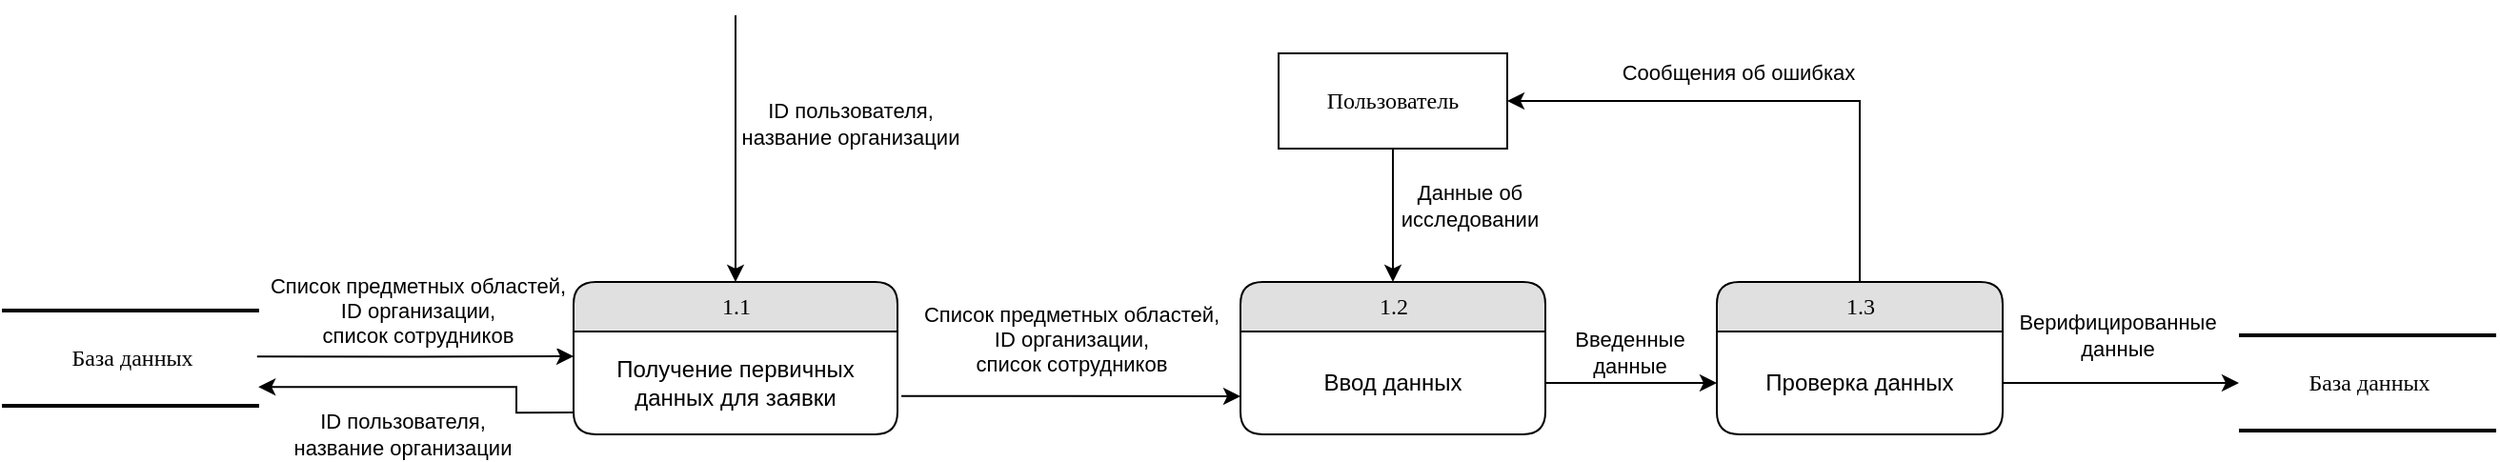 <mxfile version="22.1.3" type="device">
  <diagram name="Page-1" id="52a04d89-c75d-2922-d76d-85b35f80e030">
    <mxGraphModel dx="542" dy="373" grid="1" gridSize="10" guides="1" tooltips="1" connect="1" arrows="1" fold="1" page="1" pageScale="1" pageWidth="1100" pageHeight="850" background="none" math="0" shadow="0">
      <root>
        <mxCell id="0" />
        <mxCell id="1" parent="0" />
        <mxCell id="lfW27RmsZ-xz_EIlcw0v-5" style="edgeStyle=orthogonalEdgeStyle;rounded=0;orthogonalLoop=1;jettySize=auto;html=1;entryX=0.5;entryY=0;entryDx=0;entryDy=0;" edge="1" parent="1" target="lfW27RmsZ-xz_EIlcw0v-8">
          <mxGeometry relative="1" as="geometry">
            <mxPoint x="410" y="140" as="targetPoint" />
            <mxPoint x="395" y="10" as="sourcePoint" />
            <Array as="points">
              <mxPoint x="395" y="120" />
              <mxPoint x="395" y="120" />
            </Array>
          </mxGeometry>
        </mxCell>
        <mxCell id="lfW27RmsZ-xz_EIlcw0v-7" value="ID пользователя,&lt;br&gt;название организации" style="edgeLabel;html=1;align=center;verticalAlign=middle;resizable=0;points=[];" vertex="1" connectable="0" parent="lfW27RmsZ-xz_EIlcw0v-5">
          <mxGeometry x="-0.353" y="2" relative="1" as="geometry">
            <mxPoint x="58" y="11" as="offset" />
          </mxGeometry>
        </mxCell>
        <mxCell id="lfW27RmsZ-xz_EIlcw0v-8" value="1.1" style="swimlane;html=1;fontStyle=0;childLayout=stackLayout;horizontal=1;startSize=26;fillColor=#e0e0e0;horizontalStack=0;resizeParent=1;resizeLast=0;collapsible=1;marginBottom=0;swimlaneFillColor=#ffffff;align=center;rounded=1;shadow=0;comic=0;labelBackgroundColor=none;strokeWidth=1;fontFamily=Verdana;fontSize=12" vertex="1" parent="1">
          <mxGeometry x="310" y="150" width="170" height="80" as="geometry" />
        </mxCell>
        <mxCell id="lfW27RmsZ-xz_EIlcw0v-9" value="Получение первичных данных для заявки" style="text;html=1;strokeColor=none;fillColor=none;spacingLeft=4;spacingRight=4;whiteSpace=wrap;overflow=hidden;rotatable=0;points=[[0,0.5],[1,0.5]];portConstraint=eastwest;align=center;verticalAlign=middle;" vertex="1" parent="lfW27RmsZ-xz_EIlcw0v-8">
          <mxGeometry y="26" width="170" height="54" as="geometry" />
        </mxCell>
        <mxCell id="lfW27RmsZ-xz_EIlcw0v-10" value="База данных" style="html=1;rounded=0;shadow=0;comic=0;labelBackgroundColor=none;strokeWidth=2;fontFamily=Verdana;fontSize=12;align=center;shape=mxgraph.ios7ui.horLines;" vertex="1" parent="1">
          <mxGeometry x="10" y="165" width="135" height="50" as="geometry" />
        </mxCell>
        <mxCell id="lfW27RmsZ-xz_EIlcw0v-11" style="edgeStyle=orthogonalEdgeStyle;rounded=0;orthogonalLoop=1;jettySize=auto;html=1;exitX=0.992;exitY=0.483;exitDx=0;exitDy=0;exitPerimeter=0;" edge="1" parent="1" source="lfW27RmsZ-xz_EIlcw0v-10">
          <mxGeometry relative="1" as="geometry">
            <mxPoint x="310" y="189" as="targetPoint" />
          </mxGeometry>
        </mxCell>
        <mxCell id="lfW27RmsZ-xz_EIlcw0v-12" value="Список предметных областей,&lt;br&gt;ID организации,&lt;br&gt;список сотрудников" style="edgeLabel;html=1;align=center;verticalAlign=middle;resizable=0;points=[];" vertex="1" connectable="0" parent="lfW27RmsZ-xz_EIlcw0v-11">
          <mxGeometry x="-0.642" relative="1" as="geometry">
            <mxPoint x="54" y="-24" as="offset" />
          </mxGeometry>
        </mxCell>
        <mxCell id="lfW27RmsZ-xz_EIlcw0v-17" value="1.2" style="swimlane;html=1;fontStyle=0;childLayout=stackLayout;horizontal=1;startSize=26;fillColor=#e0e0e0;horizontalStack=0;resizeParent=1;resizeLast=0;collapsible=1;marginBottom=0;swimlaneFillColor=#ffffff;align=center;rounded=1;shadow=0;comic=0;labelBackgroundColor=none;strokeWidth=1;fontFamily=Verdana;fontSize=12" vertex="1" parent="1">
          <mxGeometry x="660" y="150" width="160" height="80" as="geometry" />
        </mxCell>
        <mxCell id="lfW27RmsZ-xz_EIlcw0v-18" value="Ввод данных" style="text;html=1;strokeColor=none;fillColor=none;spacingLeft=4;spacingRight=4;whiteSpace=wrap;overflow=hidden;rotatable=0;points=[[0,0.5],[1,0.5]];portConstraint=eastwest;align=center;verticalAlign=middle;" vertex="1" parent="lfW27RmsZ-xz_EIlcw0v-17">
          <mxGeometry y="26" width="160" height="54" as="geometry" />
        </mxCell>
        <mxCell id="lfW27RmsZ-xz_EIlcw0v-22" style="edgeStyle=orthogonalEdgeStyle;rounded=0;orthogonalLoop=1;jettySize=auto;html=1;exitX=0.5;exitY=1;exitDx=0;exitDy=0;entryX=0.5;entryY=0;entryDx=0;entryDy=0;" edge="1" parent="1" source="lfW27RmsZ-xz_EIlcw0v-20" target="lfW27RmsZ-xz_EIlcw0v-17">
          <mxGeometry relative="1" as="geometry" />
        </mxCell>
        <mxCell id="lfW27RmsZ-xz_EIlcw0v-23" value="Данные об&lt;br&gt;исследовании" style="edgeLabel;html=1;align=center;verticalAlign=middle;resizable=0;points=[];" vertex="1" connectable="0" parent="lfW27RmsZ-xz_EIlcw0v-22">
          <mxGeometry x="-0.423" y="-1" relative="1" as="geometry">
            <mxPoint x="41" y="10" as="offset" />
          </mxGeometry>
        </mxCell>
        <mxCell id="lfW27RmsZ-xz_EIlcw0v-20" value="Пользователь" style="whiteSpace=wrap;html=1;rounded=0;shadow=0;comic=0;labelBackgroundColor=none;strokeWidth=1;fontFamily=Verdana;fontSize=12;align=center;" vertex="1" parent="1">
          <mxGeometry x="680" y="30" width="120" height="50" as="geometry" />
        </mxCell>
        <mxCell id="lfW27RmsZ-xz_EIlcw0v-21" value="" style="edgeStyle=orthogonalEdgeStyle;rounded=0;orthogonalLoop=1;jettySize=auto;html=1;exitX=1.012;exitY=0.627;exitDx=0;exitDy=0;entryX=0;entryY=0.75;entryDx=0;entryDy=0;exitPerimeter=0;" edge="1" parent="1" source="lfW27RmsZ-xz_EIlcw0v-9" target="lfW27RmsZ-xz_EIlcw0v-17">
          <mxGeometry relative="1" as="geometry" />
        </mxCell>
        <mxCell id="lfW27RmsZ-xz_EIlcw0v-29" value="Список предметных областей,&lt;br style=&quot;border-color: var(--border-color);&quot;&gt;ID организации,&lt;br style=&quot;border-color: var(--border-color);&quot;&gt;список сотрудников" style="edgeLabel;html=1;align=center;verticalAlign=middle;resizable=0;points=[];" vertex="1" connectable="0" parent="lfW27RmsZ-xz_EIlcw0v-21">
          <mxGeometry x="-0.149" relative="1" as="geometry">
            <mxPoint x="13" y="-30" as="offset" />
          </mxGeometry>
        </mxCell>
        <mxCell id="lfW27RmsZ-xz_EIlcw0v-25" style="edgeStyle=orthogonalEdgeStyle;rounded=0;orthogonalLoop=1;jettySize=auto;html=1;exitX=0.002;exitY=0.788;exitDx=0;exitDy=0;exitPerimeter=0;entryX=0.997;entryY=0.802;entryDx=0;entryDy=0;entryPerimeter=0;" edge="1" parent="1" source="lfW27RmsZ-xz_EIlcw0v-9" target="lfW27RmsZ-xz_EIlcw0v-10">
          <mxGeometry relative="1" as="geometry">
            <mxPoint x="280" y="285" as="targetPoint" />
            <mxPoint x="280" y="215" as="sourcePoint" />
            <Array as="points">
              <mxPoint x="280" y="219" />
              <mxPoint x="280" y="205" />
            </Array>
          </mxGeometry>
        </mxCell>
        <mxCell id="lfW27RmsZ-xz_EIlcw0v-26" value="ID пользователя,&lt;br&gt;название организации" style="edgeLabel;html=1;align=center;verticalAlign=middle;resizable=0;points=[];" vertex="1" connectable="0" parent="lfW27RmsZ-xz_EIlcw0v-25">
          <mxGeometry x="-0.353" y="2" relative="1" as="geometry">
            <mxPoint x="-46" y="23" as="offset" />
          </mxGeometry>
        </mxCell>
        <mxCell id="lfW27RmsZ-xz_EIlcw0v-42" style="edgeStyle=orthogonalEdgeStyle;rounded=0;orthogonalLoop=1;jettySize=auto;html=1;exitX=0.5;exitY=0;exitDx=0;exitDy=0;entryX=1;entryY=0.5;entryDx=0;entryDy=0;" edge="1" parent="1" source="lfW27RmsZ-xz_EIlcw0v-34" target="lfW27RmsZ-xz_EIlcw0v-20">
          <mxGeometry relative="1" as="geometry" />
        </mxCell>
        <mxCell id="lfW27RmsZ-xz_EIlcw0v-43" value="Сообщения об ошибках" style="edgeLabel;html=1;align=center;verticalAlign=middle;resizable=0;points=[];" vertex="1" connectable="0" parent="lfW27RmsZ-xz_EIlcw0v-42">
          <mxGeometry x="-0.146" y="-2" relative="1" as="geometry">
            <mxPoint x="-40" y="-13" as="offset" />
          </mxGeometry>
        </mxCell>
        <mxCell id="lfW27RmsZ-xz_EIlcw0v-34" value="1.3" style="swimlane;html=1;fontStyle=0;childLayout=stackLayout;horizontal=1;startSize=26;fillColor=#e0e0e0;horizontalStack=0;resizeParent=1;resizeLast=0;collapsible=1;marginBottom=0;swimlaneFillColor=#ffffff;align=center;rounded=1;shadow=0;comic=0;labelBackgroundColor=none;strokeWidth=1;fontFamily=Verdana;fontSize=12" vertex="1" parent="1">
          <mxGeometry x="910" y="150" width="150" height="80" as="geometry" />
        </mxCell>
        <mxCell id="lfW27RmsZ-xz_EIlcw0v-35" value="Проверка данных" style="text;html=1;strokeColor=none;fillColor=none;spacingLeft=4;spacingRight=4;whiteSpace=wrap;overflow=hidden;rotatable=0;points=[[0,0.5],[1,0.5]];portConstraint=eastwest;align=center;verticalAlign=middle;" vertex="1" parent="lfW27RmsZ-xz_EIlcw0v-34">
          <mxGeometry y="26" width="150" height="54" as="geometry" />
        </mxCell>
        <mxCell id="lfW27RmsZ-xz_EIlcw0v-36" style="edgeStyle=orthogonalEdgeStyle;rounded=0;orthogonalLoop=1;jettySize=auto;html=1;exitX=1;exitY=0.5;exitDx=0;exitDy=0;entryX=0;entryY=0.5;entryDx=0;entryDy=0;" edge="1" parent="1" source="lfW27RmsZ-xz_EIlcw0v-18" target="lfW27RmsZ-xz_EIlcw0v-35">
          <mxGeometry relative="1" as="geometry" />
        </mxCell>
        <mxCell id="lfW27RmsZ-xz_EIlcw0v-37" value="Введенные&lt;br&gt;данные" style="edgeLabel;html=1;align=center;verticalAlign=middle;resizable=0;points=[];" vertex="1" connectable="0" parent="lfW27RmsZ-xz_EIlcw0v-36">
          <mxGeometry x="-0.025" y="-3" relative="1" as="geometry">
            <mxPoint y="-19" as="offset" />
          </mxGeometry>
        </mxCell>
        <mxCell id="lfW27RmsZ-xz_EIlcw0v-39" value="База данных" style="html=1;rounded=0;shadow=0;comic=0;labelBackgroundColor=none;strokeWidth=2;fontFamily=Verdana;fontSize=12;align=center;shape=mxgraph.ios7ui.horLines;" vertex="1" parent="1">
          <mxGeometry x="1184" y="178.0" width="135" height="50" as="geometry" />
        </mxCell>
        <mxCell id="lfW27RmsZ-xz_EIlcw0v-38" style="edgeStyle=orthogonalEdgeStyle;rounded=0;orthogonalLoop=1;jettySize=auto;html=1;exitX=1;exitY=0.5;exitDx=0;exitDy=0;" edge="1" parent="1" source="lfW27RmsZ-xz_EIlcw0v-35" target="lfW27RmsZ-xz_EIlcw0v-39">
          <mxGeometry relative="1" as="geometry">
            <mxPoint x="1140" y="203.4" as="targetPoint" />
          </mxGeometry>
        </mxCell>
        <mxCell id="lfW27RmsZ-xz_EIlcw0v-41" value="Верифицированные&lt;br&gt;данные" style="edgeLabel;html=1;align=center;verticalAlign=middle;resizable=0;points=[];" vertex="1" connectable="0" parent="lfW27RmsZ-xz_EIlcw0v-38">
          <mxGeometry x="-0.203" y="-2" relative="1" as="geometry">
            <mxPoint x="10" y="-27" as="offset" />
          </mxGeometry>
        </mxCell>
      </root>
    </mxGraphModel>
  </diagram>
</mxfile>
